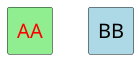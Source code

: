 @startuml

skinparam ComponentStyle rectangle
hide stereotype

skinparam Component {
    FontSize 20
    FontColor<<c1>> Red
    BackgroundColor<<c1>> LightGreen
    BackgroundColor<<c2>> LightBlue
}

component "AA" as aa <<c1>>
[BB] <<c2>>

@enduml